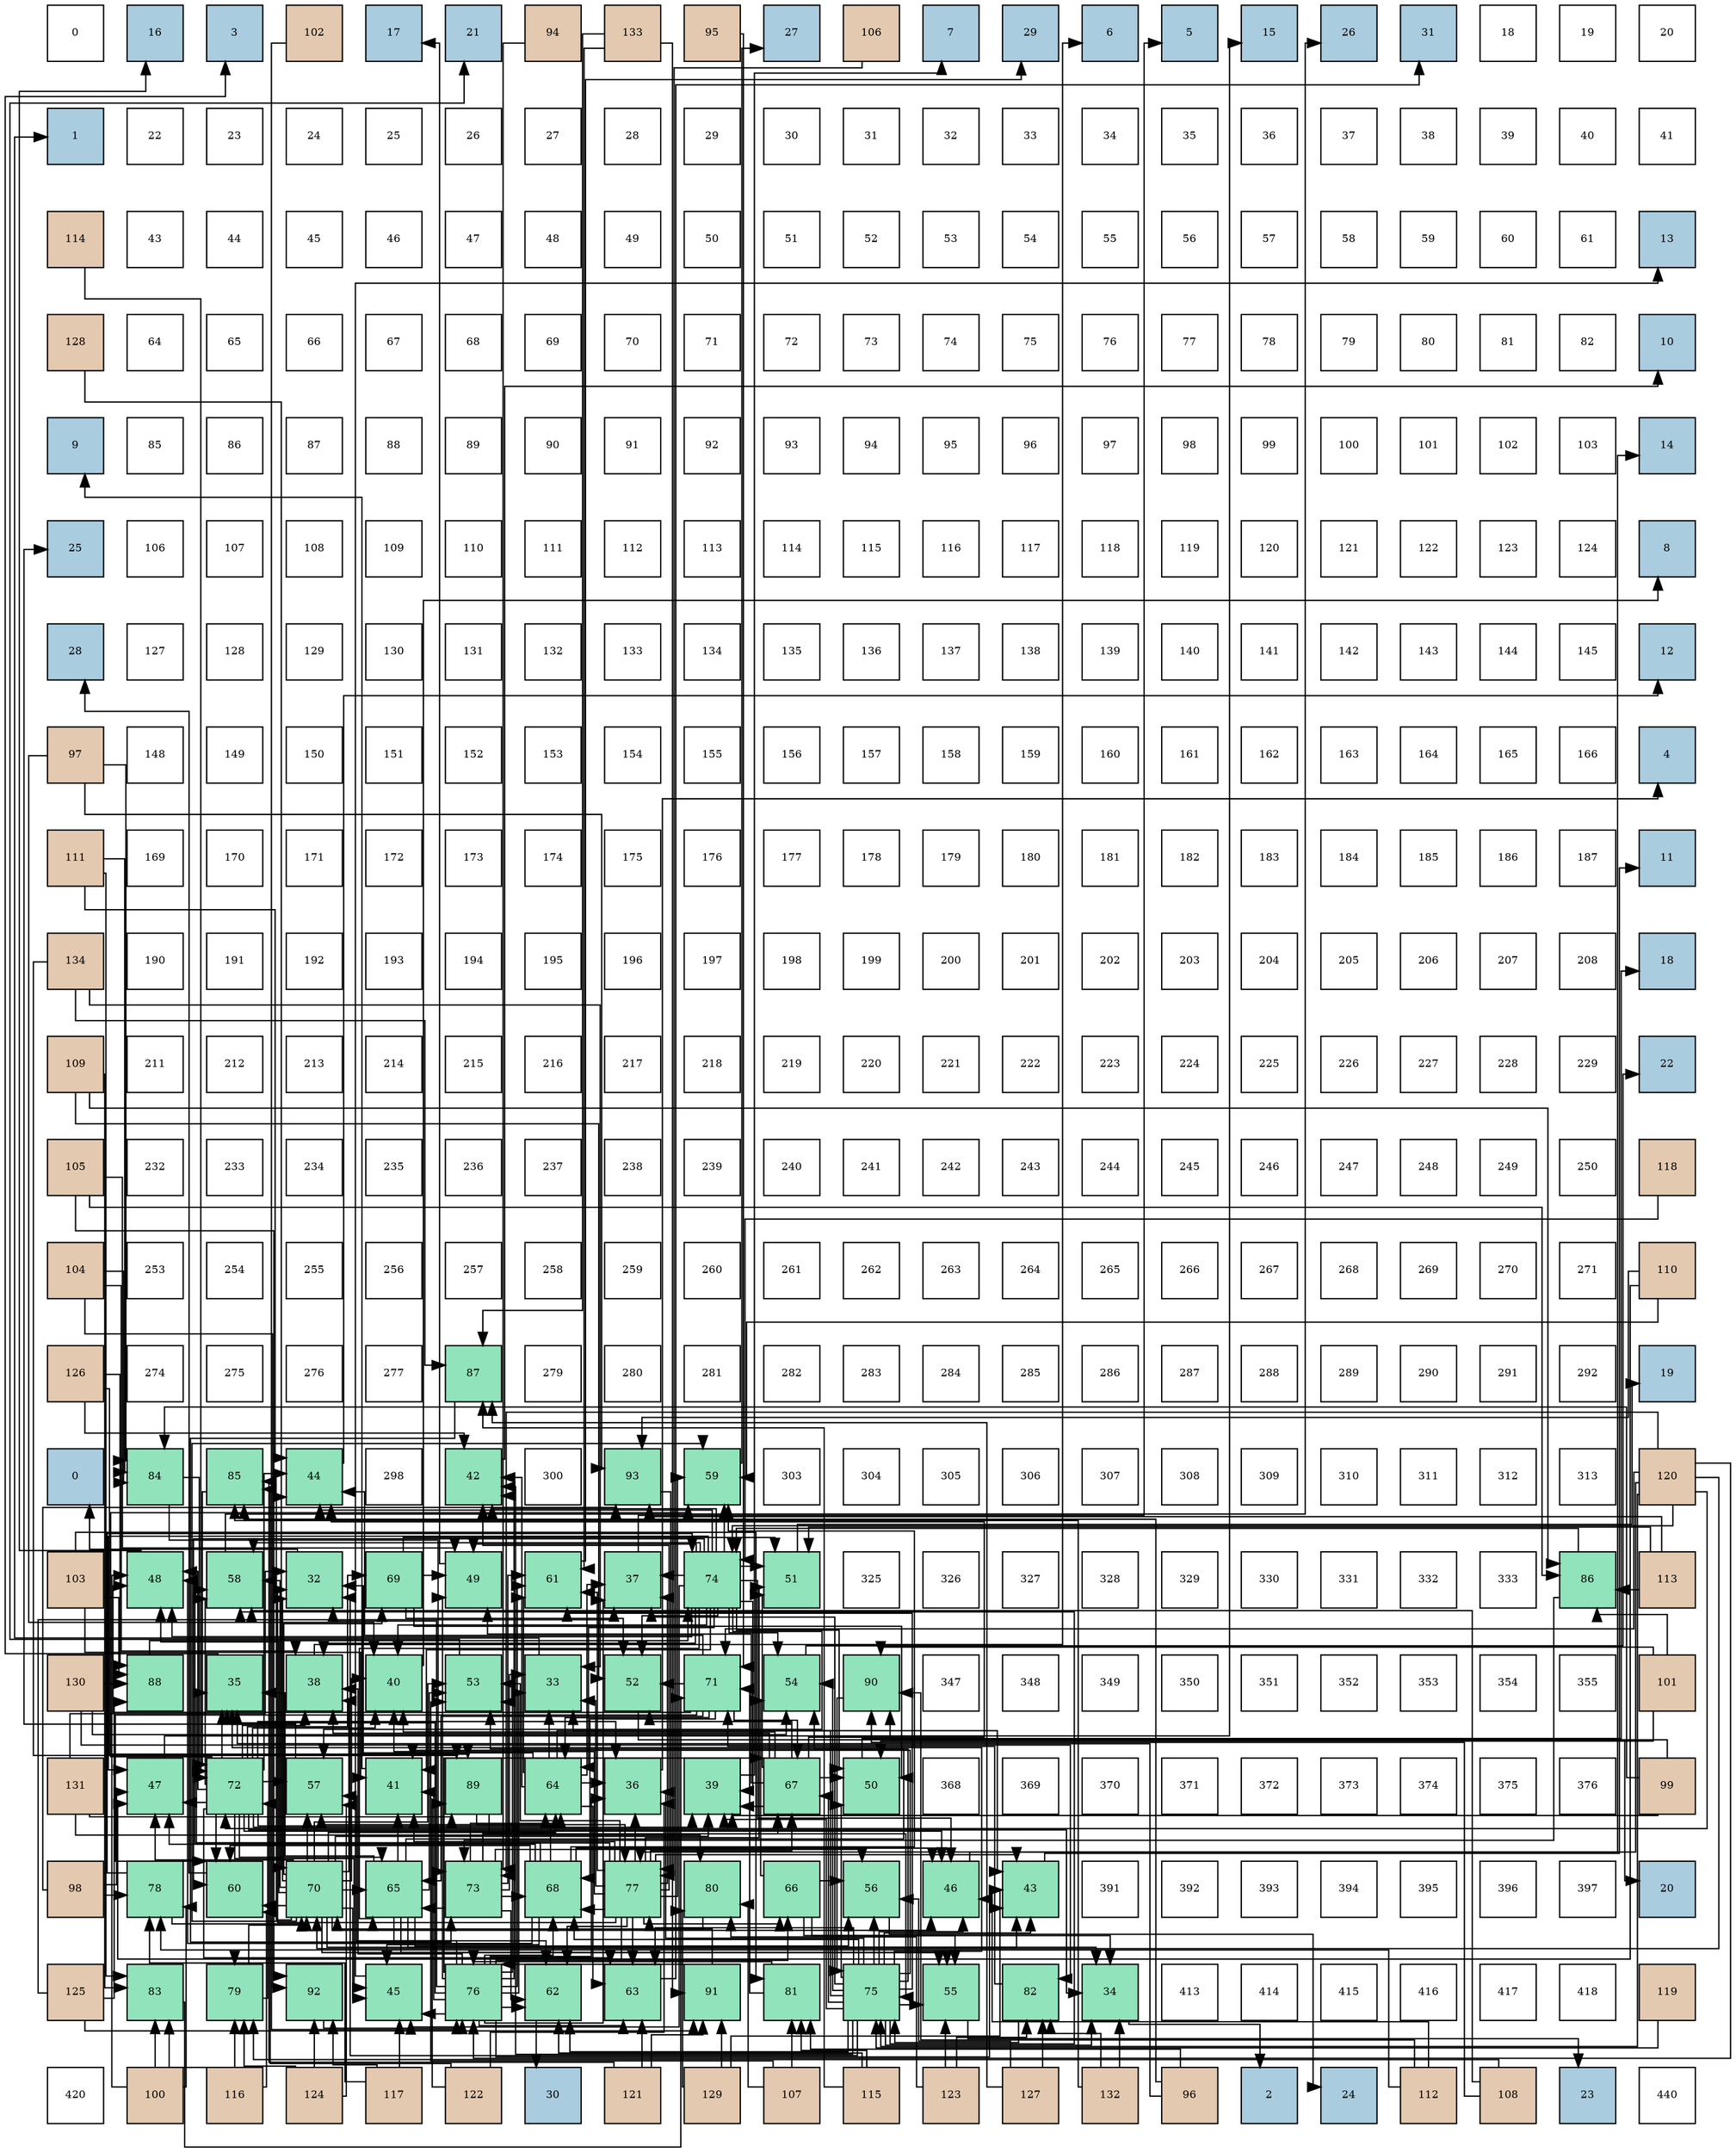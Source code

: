 digraph layout{
 rankdir=TB;
 splines=ortho;
 node [style=filled shape=square fixedsize=true width=0.6];
0[label="0", fontsize=8, fillcolor="#ffffff"];
1[label="16", fontsize=8, fillcolor="#a9ccde"];
2[label="3", fontsize=8, fillcolor="#a9ccde"];
3[label="102", fontsize=8, fillcolor="#e3c9af"];
4[label="17", fontsize=8, fillcolor="#a9ccde"];
5[label="21", fontsize=8, fillcolor="#a9ccde"];
6[label="94", fontsize=8, fillcolor="#e3c9af"];
7[label="133", fontsize=8, fillcolor="#e3c9af"];
8[label="95", fontsize=8, fillcolor="#e3c9af"];
9[label="27", fontsize=8, fillcolor="#a9ccde"];
10[label="106", fontsize=8, fillcolor="#e3c9af"];
11[label="7", fontsize=8, fillcolor="#a9ccde"];
12[label="29", fontsize=8, fillcolor="#a9ccde"];
13[label="6", fontsize=8, fillcolor="#a9ccde"];
14[label="5", fontsize=8, fillcolor="#a9ccde"];
15[label="15", fontsize=8, fillcolor="#a9ccde"];
16[label="26", fontsize=8, fillcolor="#a9ccde"];
17[label="31", fontsize=8, fillcolor="#a9ccde"];
18[label="18", fontsize=8, fillcolor="#ffffff"];
19[label="19", fontsize=8, fillcolor="#ffffff"];
20[label="20", fontsize=8, fillcolor="#ffffff"];
21[label="1", fontsize=8, fillcolor="#a9ccde"];
22[label="22", fontsize=8, fillcolor="#ffffff"];
23[label="23", fontsize=8, fillcolor="#ffffff"];
24[label="24", fontsize=8, fillcolor="#ffffff"];
25[label="25", fontsize=8, fillcolor="#ffffff"];
26[label="26", fontsize=8, fillcolor="#ffffff"];
27[label="27", fontsize=8, fillcolor="#ffffff"];
28[label="28", fontsize=8, fillcolor="#ffffff"];
29[label="29", fontsize=8, fillcolor="#ffffff"];
30[label="30", fontsize=8, fillcolor="#ffffff"];
31[label="31", fontsize=8, fillcolor="#ffffff"];
32[label="32", fontsize=8, fillcolor="#ffffff"];
33[label="33", fontsize=8, fillcolor="#ffffff"];
34[label="34", fontsize=8, fillcolor="#ffffff"];
35[label="35", fontsize=8, fillcolor="#ffffff"];
36[label="36", fontsize=8, fillcolor="#ffffff"];
37[label="37", fontsize=8, fillcolor="#ffffff"];
38[label="38", fontsize=8, fillcolor="#ffffff"];
39[label="39", fontsize=8, fillcolor="#ffffff"];
40[label="40", fontsize=8, fillcolor="#ffffff"];
41[label="41", fontsize=8, fillcolor="#ffffff"];
42[label="114", fontsize=8, fillcolor="#e3c9af"];
43[label="43", fontsize=8, fillcolor="#ffffff"];
44[label="44", fontsize=8, fillcolor="#ffffff"];
45[label="45", fontsize=8, fillcolor="#ffffff"];
46[label="46", fontsize=8, fillcolor="#ffffff"];
47[label="47", fontsize=8, fillcolor="#ffffff"];
48[label="48", fontsize=8, fillcolor="#ffffff"];
49[label="49", fontsize=8, fillcolor="#ffffff"];
50[label="50", fontsize=8, fillcolor="#ffffff"];
51[label="51", fontsize=8, fillcolor="#ffffff"];
52[label="52", fontsize=8, fillcolor="#ffffff"];
53[label="53", fontsize=8, fillcolor="#ffffff"];
54[label="54", fontsize=8, fillcolor="#ffffff"];
55[label="55", fontsize=8, fillcolor="#ffffff"];
56[label="56", fontsize=8, fillcolor="#ffffff"];
57[label="57", fontsize=8, fillcolor="#ffffff"];
58[label="58", fontsize=8, fillcolor="#ffffff"];
59[label="59", fontsize=8, fillcolor="#ffffff"];
60[label="60", fontsize=8, fillcolor="#ffffff"];
61[label="61", fontsize=8, fillcolor="#ffffff"];
62[label="13", fontsize=8, fillcolor="#a9ccde"];
63[label="128", fontsize=8, fillcolor="#e3c9af"];
64[label="64", fontsize=8, fillcolor="#ffffff"];
65[label="65", fontsize=8, fillcolor="#ffffff"];
66[label="66", fontsize=8, fillcolor="#ffffff"];
67[label="67", fontsize=8, fillcolor="#ffffff"];
68[label="68", fontsize=8, fillcolor="#ffffff"];
69[label="69", fontsize=8, fillcolor="#ffffff"];
70[label="70", fontsize=8, fillcolor="#ffffff"];
71[label="71", fontsize=8, fillcolor="#ffffff"];
72[label="72", fontsize=8, fillcolor="#ffffff"];
73[label="73", fontsize=8, fillcolor="#ffffff"];
74[label="74", fontsize=8, fillcolor="#ffffff"];
75[label="75", fontsize=8, fillcolor="#ffffff"];
76[label="76", fontsize=8, fillcolor="#ffffff"];
77[label="77", fontsize=8, fillcolor="#ffffff"];
78[label="78", fontsize=8, fillcolor="#ffffff"];
79[label="79", fontsize=8, fillcolor="#ffffff"];
80[label="80", fontsize=8, fillcolor="#ffffff"];
81[label="81", fontsize=8, fillcolor="#ffffff"];
82[label="82", fontsize=8, fillcolor="#ffffff"];
83[label="10", fontsize=8, fillcolor="#a9ccde"];
84[label="9", fontsize=8, fillcolor="#a9ccde"];
85[label="85", fontsize=8, fillcolor="#ffffff"];
86[label="86", fontsize=8, fillcolor="#ffffff"];
87[label="87", fontsize=8, fillcolor="#ffffff"];
88[label="88", fontsize=8, fillcolor="#ffffff"];
89[label="89", fontsize=8, fillcolor="#ffffff"];
90[label="90", fontsize=8, fillcolor="#ffffff"];
91[label="91", fontsize=8, fillcolor="#ffffff"];
92[label="92", fontsize=8, fillcolor="#ffffff"];
93[label="93", fontsize=8, fillcolor="#ffffff"];
94[label="94", fontsize=8, fillcolor="#ffffff"];
95[label="95", fontsize=8, fillcolor="#ffffff"];
96[label="96", fontsize=8, fillcolor="#ffffff"];
97[label="97", fontsize=8, fillcolor="#ffffff"];
98[label="98", fontsize=8, fillcolor="#ffffff"];
99[label="99", fontsize=8, fillcolor="#ffffff"];
100[label="100", fontsize=8, fillcolor="#ffffff"];
101[label="101", fontsize=8, fillcolor="#ffffff"];
102[label="102", fontsize=8, fillcolor="#ffffff"];
103[label="103", fontsize=8, fillcolor="#ffffff"];
104[label="14", fontsize=8, fillcolor="#a9ccde"];
105[label="25", fontsize=8, fillcolor="#a9ccde"];
106[label="106", fontsize=8, fillcolor="#ffffff"];
107[label="107", fontsize=8, fillcolor="#ffffff"];
108[label="108", fontsize=8, fillcolor="#ffffff"];
109[label="109", fontsize=8, fillcolor="#ffffff"];
110[label="110", fontsize=8, fillcolor="#ffffff"];
111[label="111", fontsize=8, fillcolor="#ffffff"];
112[label="112", fontsize=8, fillcolor="#ffffff"];
113[label="113", fontsize=8, fillcolor="#ffffff"];
114[label="114", fontsize=8, fillcolor="#ffffff"];
115[label="115", fontsize=8, fillcolor="#ffffff"];
116[label="116", fontsize=8, fillcolor="#ffffff"];
117[label="117", fontsize=8, fillcolor="#ffffff"];
118[label="118", fontsize=8, fillcolor="#ffffff"];
119[label="119", fontsize=8, fillcolor="#ffffff"];
120[label="120", fontsize=8, fillcolor="#ffffff"];
121[label="121", fontsize=8, fillcolor="#ffffff"];
122[label="122", fontsize=8, fillcolor="#ffffff"];
123[label="123", fontsize=8, fillcolor="#ffffff"];
124[label="124", fontsize=8, fillcolor="#ffffff"];
125[label="8", fontsize=8, fillcolor="#a9ccde"];
126[label="28", fontsize=8, fillcolor="#a9ccde"];
127[label="127", fontsize=8, fillcolor="#ffffff"];
128[label="128", fontsize=8, fillcolor="#ffffff"];
129[label="129", fontsize=8, fillcolor="#ffffff"];
130[label="130", fontsize=8, fillcolor="#ffffff"];
131[label="131", fontsize=8, fillcolor="#ffffff"];
132[label="132", fontsize=8, fillcolor="#ffffff"];
133[label="133", fontsize=8, fillcolor="#ffffff"];
134[label="134", fontsize=8, fillcolor="#ffffff"];
135[label="135", fontsize=8, fillcolor="#ffffff"];
136[label="136", fontsize=8, fillcolor="#ffffff"];
137[label="137", fontsize=8, fillcolor="#ffffff"];
138[label="138", fontsize=8, fillcolor="#ffffff"];
139[label="139", fontsize=8, fillcolor="#ffffff"];
140[label="140", fontsize=8, fillcolor="#ffffff"];
141[label="141", fontsize=8, fillcolor="#ffffff"];
142[label="142", fontsize=8, fillcolor="#ffffff"];
143[label="143", fontsize=8, fillcolor="#ffffff"];
144[label="144", fontsize=8, fillcolor="#ffffff"];
145[label="145", fontsize=8, fillcolor="#ffffff"];
146[label="12", fontsize=8, fillcolor="#a9ccde"];
147[label="97", fontsize=8, fillcolor="#e3c9af"];
148[label="148", fontsize=8, fillcolor="#ffffff"];
149[label="149", fontsize=8, fillcolor="#ffffff"];
150[label="150", fontsize=8, fillcolor="#ffffff"];
151[label="151", fontsize=8, fillcolor="#ffffff"];
152[label="152", fontsize=8, fillcolor="#ffffff"];
153[label="153", fontsize=8, fillcolor="#ffffff"];
154[label="154", fontsize=8, fillcolor="#ffffff"];
155[label="155", fontsize=8, fillcolor="#ffffff"];
156[label="156", fontsize=8, fillcolor="#ffffff"];
157[label="157", fontsize=8, fillcolor="#ffffff"];
158[label="158", fontsize=8, fillcolor="#ffffff"];
159[label="159", fontsize=8, fillcolor="#ffffff"];
160[label="160", fontsize=8, fillcolor="#ffffff"];
161[label="161", fontsize=8, fillcolor="#ffffff"];
162[label="162", fontsize=8, fillcolor="#ffffff"];
163[label="163", fontsize=8, fillcolor="#ffffff"];
164[label="164", fontsize=8, fillcolor="#ffffff"];
165[label="165", fontsize=8, fillcolor="#ffffff"];
166[label="166", fontsize=8, fillcolor="#ffffff"];
167[label="4", fontsize=8, fillcolor="#a9ccde"];
168[label="111", fontsize=8, fillcolor="#e3c9af"];
169[label="169", fontsize=8, fillcolor="#ffffff"];
170[label="170", fontsize=8, fillcolor="#ffffff"];
171[label="171", fontsize=8, fillcolor="#ffffff"];
172[label="172", fontsize=8, fillcolor="#ffffff"];
173[label="173", fontsize=8, fillcolor="#ffffff"];
174[label="174", fontsize=8, fillcolor="#ffffff"];
175[label="175", fontsize=8, fillcolor="#ffffff"];
176[label="176", fontsize=8, fillcolor="#ffffff"];
177[label="177", fontsize=8, fillcolor="#ffffff"];
178[label="178", fontsize=8, fillcolor="#ffffff"];
179[label="179", fontsize=8, fillcolor="#ffffff"];
180[label="180", fontsize=8, fillcolor="#ffffff"];
181[label="181", fontsize=8, fillcolor="#ffffff"];
182[label="182", fontsize=8, fillcolor="#ffffff"];
183[label="183", fontsize=8, fillcolor="#ffffff"];
184[label="184", fontsize=8, fillcolor="#ffffff"];
185[label="185", fontsize=8, fillcolor="#ffffff"];
186[label="186", fontsize=8, fillcolor="#ffffff"];
187[label="187", fontsize=8, fillcolor="#ffffff"];
188[label="11", fontsize=8, fillcolor="#a9ccde"];
189[label="134", fontsize=8, fillcolor="#e3c9af"];
190[label="190", fontsize=8, fillcolor="#ffffff"];
191[label="191", fontsize=8, fillcolor="#ffffff"];
192[label="192", fontsize=8, fillcolor="#ffffff"];
193[label="193", fontsize=8, fillcolor="#ffffff"];
194[label="194", fontsize=8, fillcolor="#ffffff"];
195[label="195", fontsize=8, fillcolor="#ffffff"];
196[label="196", fontsize=8, fillcolor="#ffffff"];
197[label="197", fontsize=8, fillcolor="#ffffff"];
198[label="198", fontsize=8, fillcolor="#ffffff"];
199[label="199", fontsize=8, fillcolor="#ffffff"];
200[label="200", fontsize=8, fillcolor="#ffffff"];
201[label="201", fontsize=8, fillcolor="#ffffff"];
202[label="202", fontsize=8, fillcolor="#ffffff"];
203[label="203", fontsize=8, fillcolor="#ffffff"];
204[label="204", fontsize=8, fillcolor="#ffffff"];
205[label="205", fontsize=8, fillcolor="#ffffff"];
206[label="206", fontsize=8, fillcolor="#ffffff"];
207[label="207", fontsize=8, fillcolor="#ffffff"];
208[label="208", fontsize=8, fillcolor="#ffffff"];
209[label="18", fontsize=8, fillcolor="#a9ccde"];
210[label="109", fontsize=8, fillcolor="#e3c9af"];
211[label="211", fontsize=8, fillcolor="#ffffff"];
212[label="212", fontsize=8, fillcolor="#ffffff"];
213[label="213", fontsize=8, fillcolor="#ffffff"];
214[label="214", fontsize=8, fillcolor="#ffffff"];
215[label="215", fontsize=8, fillcolor="#ffffff"];
216[label="216", fontsize=8, fillcolor="#ffffff"];
217[label="217", fontsize=8, fillcolor="#ffffff"];
218[label="218", fontsize=8, fillcolor="#ffffff"];
219[label="219", fontsize=8, fillcolor="#ffffff"];
220[label="220", fontsize=8, fillcolor="#ffffff"];
221[label="221", fontsize=8, fillcolor="#ffffff"];
222[label="222", fontsize=8, fillcolor="#ffffff"];
223[label="223", fontsize=8, fillcolor="#ffffff"];
224[label="224", fontsize=8, fillcolor="#ffffff"];
225[label="225", fontsize=8, fillcolor="#ffffff"];
226[label="226", fontsize=8, fillcolor="#ffffff"];
227[label="227", fontsize=8, fillcolor="#ffffff"];
228[label="228", fontsize=8, fillcolor="#ffffff"];
229[label="229", fontsize=8, fillcolor="#ffffff"];
230[label="22", fontsize=8, fillcolor="#a9ccde"];
231[label="105", fontsize=8, fillcolor="#e3c9af"];
232[label="232", fontsize=8, fillcolor="#ffffff"];
233[label="233", fontsize=8, fillcolor="#ffffff"];
234[label="234", fontsize=8, fillcolor="#ffffff"];
235[label="235", fontsize=8, fillcolor="#ffffff"];
236[label="236", fontsize=8, fillcolor="#ffffff"];
237[label="237", fontsize=8, fillcolor="#ffffff"];
238[label="238", fontsize=8, fillcolor="#ffffff"];
239[label="239", fontsize=8, fillcolor="#ffffff"];
240[label="240", fontsize=8, fillcolor="#ffffff"];
241[label="241", fontsize=8, fillcolor="#ffffff"];
242[label="242", fontsize=8, fillcolor="#ffffff"];
243[label="243", fontsize=8, fillcolor="#ffffff"];
244[label="244", fontsize=8, fillcolor="#ffffff"];
245[label="245", fontsize=8, fillcolor="#ffffff"];
246[label="246", fontsize=8, fillcolor="#ffffff"];
247[label="247", fontsize=8, fillcolor="#ffffff"];
248[label="248", fontsize=8, fillcolor="#ffffff"];
249[label="249", fontsize=8, fillcolor="#ffffff"];
250[label="250", fontsize=8, fillcolor="#ffffff"];
251[label="118", fontsize=8, fillcolor="#e3c9af"];
252[label="104", fontsize=8, fillcolor="#e3c9af"];
253[label="253", fontsize=8, fillcolor="#ffffff"];
254[label="254", fontsize=8, fillcolor="#ffffff"];
255[label="255", fontsize=8, fillcolor="#ffffff"];
256[label="256", fontsize=8, fillcolor="#ffffff"];
257[label="257", fontsize=8, fillcolor="#ffffff"];
258[label="258", fontsize=8, fillcolor="#ffffff"];
259[label="259", fontsize=8, fillcolor="#ffffff"];
260[label="260", fontsize=8, fillcolor="#ffffff"];
261[label="261", fontsize=8, fillcolor="#ffffff"];
262[label="262", fontsize=8, fillcolor="#ffffff"];
263[label="263", fontsize=8, fillcolor="#ffffff"];
264[label="264", fontsize=8, fillcolor="#ffffff"];
265[label="265", fontsize=8, fillcolor="#ffffff"];
266[label="266", fontsize=8, fillcolor="#ffffff"];
267[label="267", fontsize=8, fillcolor="#ffffff"];
268[label="268", fontsize=8, fillcolor="#ffffff"];
269[label="269", fontsize=8, fillcolor="#ffffff"];
270[label="270", fontsize=8, fillcolor="#ffffff"];
271[label="271", fontsize=8, fillcolor="#ffffff"];
272[label="110", fontsize=8, fillcolor="#e3c9af"];
273[label="126", fontsize=8, fillcolor="#e3c9af"];
274[label="274", fontsize=8, fillcolor="#ffffff"];
275[label="275", fontsize=8, fillcolor="#ffffff"];
276[label="276", fontsize=8, fillcolor="#ffffff"];
277[label="277", fontsize=8, fillcolor="#ffffff"];
278[label="87", fontsize=8, fillcolor="#91e3bb"];
279[label="279", fontsize=8, fillcolor="#ffffff"];
280[label="280", fontsize=8, fillcolor="#ffffff"];
281[label="281", fontsize=8, fillcolor="#ffffff"];
282[label="282", fontsize=8, fillcolor="#ffffff"];
283[label="283", fontsize=8, fillcolor="#ffffff"];
284[label="284", fontsize=8, fillcolor="#ffffff"];
285[label="285", fontsize=8, fillcolor="#ffffff"];
286[label="286", fontsize=8, fillcolor="#ffffff"];
287[label="287", fontsize=8, fillcolor="#ffffff"];
288[label="288", fontsize=8, fillcolor="#ffffff"];
289[label="289", fontsize=8, fillcolor="#ffffff"];
290[label="290", fontsize=8, fillcolor="#ffffff"];
291[label="291", fontsize=8, fillcolor="#ffffff"];
292[label="292", fontsize=8, fillcolor="#ffffff"];
293[label="19", fontsize=8, fillcolor="#a9ccde"];
294[label="0", fontsize=8, fillcolor="#a9ccde"];
295[label="84", fontsize=8, fillcolor="#91e3bb"];
296[label="85", fontsize=8, fillcolor="#91e3bb"];
297[label="44", fontsize=8, fillcolor="#91e3bb"];
298[label="298", fontsize=8, fillcolor="#ffffff"];
299[label="42", fontsize=8, fillcolor="#91e3bb"];
300[label="300", fontsize=8, fillcolor="#ffffff"];
301[label="93", fontsize=8, fillcolor="#91e3bb"];
302[label="59", fontsize=8, fillcolor="#91e3bb"];
303[label="303", fontsize=8, fillcolor="#ffffff"];
304[label="304", fontsize=8, fillcolor="#ffffff"];
305[label="305", fontsize=8, fillcolor="#ffffff"];
306[label="306", fontsize=8, fillcolor="#ffffff"];
307[label="307", fontsize=8, fillcolor="#ffffff"];
308[label="308", fontsize=8, fillcolor="#ffffff"];
309[label="309", fontsize=8, fillcolor="#ffffff"];
310[label="310", fontsize=8, fillcolor="#ffffff"];
311[label="311", fontsize=8, fillcolor="#ffffff"];
312[label="312", fontsize=8, fillcolor="#ffffff"];
313[label="313", fontsize=8, fillcolor="#ffffff"];
314[label="120", fontsize=8, fillcolor="#e3c9af"];
315[label="103", fontsize=8, fillcolor="#e3c9af"];
316[label="48", fontsize=8, fillcolor="#91e3bb"];
317[label="58", fontsize=8, fillcolor="#91e3bb"];
318[label="32", fontsize=8, fillcolor="#91e3bb"];
319[label="69", fontsize=8, fillcolor="#91e3bb"];
320[label="49", fontsize=8, fillcolor="#91e3bb"];
321[label="61", fontsize=8, fillcolor="#91e3bb"];
322[label="37", fontsize=8, fillcolor="#91e3bb"];
323[label="74", fontsize=8, fillcolor="#91e3bb"];
324[label="51", fontsize=8, fillcolor="#91e3bb"];
325[label="325", fontsize=8, fillcolor="#ffffff"];
326[label="326", fontsize=8, fillcolor="#ffffff"];
327[label="327", fontsize=8, fillcolor="#ffffff"];
328[label="328", fontsize=8, fillcolor="#ffffff"];
329[label="329", fontsize=8, fillcolor="#ffffff"];
330[label="330", fontsize=8, fillcolor="#ffffff"];
331[label="331", fontsize=8, fillcolor="#ffffff"];
332[label="332", fontsize=8, fillcolor="#ffffff"];
333[label="333", fontsize=8, fillcolor="#ffffff"];
334[label="86", fontsize=8, fillcolor="#91e3bb"];
335[label="113", fontsize=8, fillcolor="#e3c9af"];
336[label="130", fontsize=8, fillcolor="#e3c9af"];
337[label="88", fontsize=8, fillcolor="#91e3bb"];
338[label="35", fontsize=8, fillcolor="#91e3bb"];
339[label="38", fontsize=8, fillcolor="#91e3bb"];
340[label="40", fontsize=8, fillcolor="#91e3bb"];
341[label="53", fontsize=8, fillcolor="#91e3bb"];
342[label="33", fontsize=8, fillcolor="#91e3bb"];
343[label="52", fontsize=8, fillcolor="#91e3bb"];
344[label="71", fontsize=8, fillcolor="#91e3bb"];
345[label="54", fontsize=8, fillcolor="#91e3bb"];
346[label="90", fontsize=8, fillcolor="#91e3bb"];
347[label="347", fontsize=8, fillcolor="#ffffff"];
348[label="348", fontsize=8, fillcolor="#ffffff"];
349[label="349", fontsize=8, fillcolor="#ffffff"];
350[label="350", fontsize=8, fillcolor="#ffffff"];
351[label="351", fontsize=8, fillcolor="#ffffff"];
352[label="352", fontsize=8, fillcolor="#ffffff"];
353[label="353", fontsize=8, fillcolor="#ffffff"];
354[label="354", fontsize=8, fillcolor="#ffffff"];
355[label="355", fontsize=8, fillcolor="#ffffff"];
356[label="101", fontsize=8, fillcolor="#e3c9af"];
357[label="131", fontsize=8, fillcolor="#e3c9af"];
358[label="47", fontsize=8, fillcolor="#91e3bb"];
359[label="72", fontsize=8, fillcolor="#91e3bb"];
360[label="57", fontsize=8, fillcolor="#91e3bb"];
361[label="41", fontsize=8, fillcolor="#91e3bb"];
362[label="89", fontsize=8, fillcolor="#91e3bb"];
363[label="64", fontsize=8, fillcolor="#91e3bb"];
364[label="36", fontsize=8, fillcolor="#91e3bb"];
365[label="39", fontsize=8, fillcolor="#91e3bb"];
366[label="67", fontsize=8, fillcolor="#91e3bb"];
367[label="50", fontsize=8, fillcolor="#91e3bb"];
368[label="368", fontsize=8, fillcolor="#ffffff"];
369[label="369", fontsize=8, fillcolor="#ffffff"];
370[label="370", fontsize=8, fillcolor="#ffffff"];
371[label="371", fontsize=8, fillcolor="#ffffff"];
372[label="372", fontsize=8, fillcolor="#ffffff"];
373[label="373", fontsize=8, fillcolor="#ffffff"];
374[label="374", fontsize=8, fillcolor="#ffffff"];
375[label="375", fontsize=8, fillcolor="#ffffff"];
376[label="376", fontsize=8, fillcolor="#ffffff"];
377[label="99", fontsize=8, fillcolor="#e3c9af"];
378[label="98", fontsize=8, fillcolor="#e3c9af"];
379[label="78", fontsize=8, fillcolor="#91e3bb"];
380[label="60", fontsize=8, fillcolor="#91e3bb"];
381[label="70", fontsize=8, fillcolor="#91e3bb"];
382[label="65", fontsize=8, fillcolor="#91e3bb"];
383[label="73", fontsize=8, fillcolor="#91e3bb"];
384[label="68", fontsize=8, fillcolor="#91e3bb"];
385[label="77", fontsize=8, fillcolor="#91e3bb"];
386[label="80", fontsize=8, fillcolor="#91e3bb"];
387[label="66", fontsize=8, fillcolor="#91e3bb"];
388[label="56", fontsize=8, fillcolor="#91e3bb"];
389[label="46", fontsize=8, fillcolor="#91e3bb"];
390[label="43", fontsize=8, fillcolor="#91e3bb"];
391[label="391", fontsize=8, fillcolor="#ffffff"];
392[label="392", fontsize=8, fillcolor="#ffffff"];
393[label="393", fontsize=8, fillcolor="#ffffff"];
394[label="394", fontsize=8, fillcolor="#ffffff"];
395[label="395", fontsize=8, fillcolor="#ffffff"];
396[label="396", fontsize=8, fillcolor="#ffffff"];
397[label="397", fontsize=8, fillcolor="#ffffff"];
398[label="20", fontsize=8, fillcolor="#a9ccde"];
399[label="125", fontsize=8, fillcolor="#e3c9af"];
400[label="83", fontsize=8, fillcolor="#91e3bb"];
401[label="79", fontsize=8, fillcolor="#91e3bb"];
402[label="92", fontsize=8, fillcolor="#91e3bb"];
403[label="45", fontsize=8, fillcolor="#91e3bb"];
404[label="76", fontsize=8, fillcolor="#91e3bb"];
405[label="62", fontsize=8, fillcolor="#91e3bb"];
406[label="63", fontsize=8, fillcolor="#91e3bb"];
407[label="91", fontsize=8, fillcolor="#91e3bb"];
408[label="81", fontsize=8, fillcolor="#91e3bb"];
409[label="75", fontsize=8, fillcolor="#91e3bb"];
410[label="55", fontsize=8, fillcolor="#91e3bb"];
411[label="82", fontsize=8, fillcolor="#91e3bb"];
412[label="34", fontsize=8, fillcolor="#91e3bb"];
413[label="413", fontsize=8, fillcolor="#ffffff"];
414[label="414", fontsize=8, fillcolor="#ffffff"];
415[label="415", fontsize=8, fillcolor="#ffffff"];
416[label="416", fontsize=8, fillcolor="#ffffff"];
417[label="417", fontsize=8, fillcolor="#ffffff"];
418[label="418", fontsize=8, fillcolor="#ffffff"];
419[label="119", fontsize=8, fillcolor="#e3c9af"];
420[label="420", fontsize=8, fillcolor="#ffffff"];
421[label="100", fontsize=8, fillcolor="#e3c9af"];
422[label="116", fontsize=8, fillcolor="#e3c9af"];
423[label="124", fontsize=8, fillcolor="#e3c9af"];
424[label="117", fontsize=8, fillcolor="#e3c9af"];
425[label="122", fontsize=8, fillcolor="#e3c9af"];
426[label="30", fontsize=8, fillcolor="#a9ccde"];
427[label="121", fontsize=8, fillcolor="#e3c9af"];
428[label="129", fontsize=8, fillcolor="#e3c9af"];
429[label="107", fontsize=8, fillcolor="#e3c9af"];
430[label="115", fontsize=8, fillcolor="#e3c9af"];
431[label="123", fontsize=8, fillcolor="#e3c9af"];
432[label="127", fontsize=8, fillcolor="#e3c9af"];
433[label="132", fontsize=8, fillcolor="#e3c9af"];
434[label="96", fontsize=8, fillcolor="#e3c9af"];
435[label="2", fontsize=8, fillcolor="#a9ccde"];
436[label="24", fontsize=8, fillcolor="#a9ccde"];
437[label="112", fontsize=8, fillcolor="#e3c9af"];
438[label="108", fontsize=8, fillcolor="#e3c9af"];
439[label="23", fontsize=8, fillcolor="#a9ccde"];
440[label="440", fontsize=8, fillcolor="#ffffff"];
edge [constraint=false, style=vis];318 -> 294;
342 -> 21;
412 -> 435;
338 -> 2;
364 -> 167;
322 -> 14;
339 -> 13;
365 -> 11;
340 -> 125;
361 -> 84;
299 -> 83;
390 -> 188;
297 -> 146;
403 -> 62;
389 -> 104;
358 -> 15;
316 -> 1;
320 -> 4;
367 -> 209;
324 -> 293;
343 -> 398;
341 -> 5;
345 -> 230;
410 -> 439;
388 -> 436;
360 -> 105;
317 -> 16;
302 -> 9;
380 -> 126;
321 -> 12;
405 -> 426;
406 -> 17;
363 -> 318;
363 -> 342;
363 -> 364;
363 -> 322;
363 -> 299;
363 -> 390;
363 -> 321;
363 -> 406;
382 -> 412;
382 -> 338;
382 -> 361;
382 -> 341;
382 -> 345;
382 -> 410;
382 -> 388;
382 -> 405;
387 -> 412;
387 -> 345;
387 -> 410;
387 -> 388;
366 -> 339;
366 -> 365;
366 -> 340;
366 -> 297;
366 -> 320;
366 -> 367;
366 -> 324;
366 -> 343;
384 -> 403;
384 -> 389;
384 -> 358;
384 -> 316;
384 -> 360;
384 -> 317;
384 -> 302;
384 -> 380;
319 -> 320;
319 -> 367;
319 -> 324;
319 -> 343;
381 -> 318;
381 -> 339;
381 -> 365;
381 -> 340;
381 -> 390;
381 -> 297;
381 -> 403;
381 -> 389;
381 -> 358;
381 -> 316;
381 -> 341;
381 -> 410;
381 -> 360;
381 -> 317;
381 -> 302;
381 -> 380;
381 -> 363;
381 -> 382;
381 -> 319;
344 -> 297;
344 -> 316;
344 -> 343;
344 -> 380;
344 -> 363;
344 -> 382;
344 -> 366;
344 -> 384;
359 -> 412;
359 -> 338;
359 -> 364;
359 -> 339;
359 -> 365;
359 -> 340;
359 -> 297;
359 -> 403;
359 -> 389;
359 -> 358;
359 -> 316;
359 -> 360;
359 -> 317;
359 -> 302;
359 -> 380;
359 -> 406;
359 -> 363;
359 -> 382;
359 -> 319;
383 -> 342;
383 -> 388;
383 -> 321;
383 -> 405;
383 -> 363;
383 -> 382;
383 -> 366;
383 -> 384;
323 -> 322;
323 -> 339;
323 -> 365;
323 -> 340;
323 -> 361;
323 -> 299;
323 -> 297;
323 -> 403;
323 -> 389;
323 -> 358;
323 -> 316;
323 -> 320;
323 -> 367;
323 -> 324;
323 -> 343;
323 -> 345;
323 -> 360;
323 -> 317;
323 -> 302;
323 -> 380;
323 -> 363;
323 -> 382;
409 -> 318;
409 -> 342;
409 -> 412;
409 -> 338;
409 -> 364;
409 -> 322;
409 -> 365;
409 -> 361;
409 -> 299;
409 -> 390;
409 -> 389;
409 -> 367;
409 -> 341;
409 -> 345;
409 -> 410;
409 -> 388;
409 -> 317;
409 -> 321;
409 -> 405;
409 -> 406;
409 -> 366;
409 -> 384;
404 -> 318;
404 -> 342;
404 -> 338;
404 -> 364;
404 -> 322;
404 -> 339;
404 -> 361;
404 -> 299;
404 -> 390;
404 -> 403;
404 -> 320;
404 -> 341;
404 -> 360;
404 -> 321;
404 -> 405;
404 -> 406;
404 -> 387;
404 -> 366;
404 -> 384;
385 -> 318;
385 -> 342;
385 -> 338;
385 -> 364;
385 -> 322;
385 -> 340;
385 -> 361;
385 -> 299;
385 -> 390;
385 -> 358;
385 -> 324;
385 -> 341;
385 -> 302;
385 -> 321;
385 -> 405;
385 -> 406;
385 -> 387;
385 -> 366;
385 -> 384;
379 -> 381;
379 -> 323;
401 -> 381;
401 -> 359;
386 -> 381;
408 -> 344;
408 -> 404;
411 -> 344;
411 -> 409;
400 -> 344;
295 -> 359;
295 -> 383;
296 -> 359;
334 -> 383;
334 -> 323;
278 -> 383;
337 -> 323;
362 -> 409;
362 -> 385;
346 -> 409;
407 -> 404;
407 -> 385;
402 -> 404;
301 -> 385;
6 -> 383;
8 -> 344;
434 -> 338;
434 -> 408;
434 -> 296;
147 -> 340;
147 -> 295;
147 -> 301;
378 -> 358;
378 -> 379;
378 -> 301;
377 -> 365;
377 -> 295;
377 -> 346;
421 -> 316;
421 -> 379;
421 -> 400;
356 -> 367;
356 -> 334;
356 -> 346;
3 -> 404;
315 -> 361;
315 -> 408;
315 -> 337;
252 -> 339;
252 -> 295;
252 -> 402;
231 -> 320;
231 -> 334;
231 -> 402;
10 -> 385;
429 -> 341;
429 -> 386;
429 -> 408;
438 -> 317;
438 -> 401;
438 -> 346;
210 -> 343;
210 -> 400;
210 -> 334;
272 -> 302;
272 -> 401;
272 -> 301;
168 -> 297;
168 -> 400;
168 -> 295;
437 -> 389;
437 -> 379;
437 -> 346;
335 -> 324;
335 -> 334;
335 -> 301;
42 -> 359;
430 -> 405;
430 -> 408;
430 -> 278;
422 -> 380;
422 -> 401;
422 -> 400;
424 -> 403;
424 -> 379;
424 -> 402;
251 -> 323;
419 -> 409;
314 -> 381;
314 -> 344;
314 -> 359;
314 -> 383;
314 -> 323;
314 -> 409;
314 -> 404;
314 -> 385;
427 -> 406;
427 -> 296;
427 -> 407;
425 -> 364;
425 -> 296;
425 -> 362;
431 -> 410;
431 -> 386;
431 -> 411;
423 -> 360;
423 -> 401;
423 -> 402;
399 -> 322;
399 -> 337;
399 -> 407;
273 -> 299;
273 -> 337;
273 -> 362;
432 -> 388;
432 -> 411;
432 -> 278;
63 -> 381;
428 -> 390;
428 -> 386;
428 -> 407;
336 -> 345;
336 -> 411;
336 -> 337;
357 -> 318;
357 -> 386;
357 -> 362;
433 -> 412;
433 -> 411;
433 -> 296;
7 -> 321;
7 -> 278;
7 -> 407;
189 -> 342;
189 -> 278;
189 -> 362;
edge [constraint=true, style=invis];
0 -> 21 -> 42 -> 63 -> 84 -> 105 -> 126 -> 147 -> 168 -> 189 -> 210 -> 231 -> 252 -> 273 -> 294 -> 315 -> 336 -> 357 -> 378 -> 399 -> 420;
1 -> 22 -> 43 -> 64 -> 85 -> 106 -> 127 -> 148 -> 169 -> 190 -> 211 -> 232 -> 253 -> 274 -> 295 -> 316 -> 337 -> 358 -> 379 -> 400 -> 421;
2 -> 23 -> 44 -> 65 -> 86 -> 107 -> 128 -> 149 -> 170 -> 191 -> 212 -> 233 -> 254 -> 275 -> 296 -> 317 -> 338 -> 359 -> 380 -> 401 -> 422;
3 -> 24 -> 45 -> 66 -> 87 -> 108 -> 129 -> 150 -> 171 -> 192 -> 213 -> 234 -> 255 -> 276 -> 297 -> 318 -> 339 -> 360 -> 381 -> 402 -> 423;
4 -> 25 -> 46 -> 67 -> 88 -> 109 -> 130 -> 151 -> 172 -> 193 -> 214 -> 235 -> 256 -> 277 -> 298 -> 319 -> 340 -> 361 -> 382 -> 403 -> 424;
5 -> 26 -> 47 -> 68 -> 89 -> 110 -> 131 -> 152 -> 173 -> 194 -> 215 -> 236 -> 257 -> 278 -> 299 -> 320 -> 341 -> 362 -> 383 -> 404 -> 425;
6 -> 27 -> 48 -> 69 -> 90 -> 111 -> 132 -> 153 -> 174 -> 195 -> 216 -> 237 -> 258 -> 279 -> 300 -> 321 -> 342 -> 363 -> 384 -> 405 -> 426;
7 -> 28 -> 49 -> 70 -> 91 -> 112 -> 133 -> 154 -> 175 -> 196 -> 217 -> 238 -> 259 -> 280 -> 301 -> 322 -> 343 -> 364 -> 385 -> 406 -> 427;
8 -> 29 -> 50 -> 71 -> 92 -> 113 -> 134 -> 155 -> 176 -> 197 -> 218 -> 239 -> 260 -> 281 -> 302 -> 323 -> 344 -> 365 -> 386 -> 407 -> 428;
9 -> 30 -> 51 -> 72 -> 93 -> 114 -> 135 -> 156 -> 177 -> 198 -> 219 -> 240 -> 261 -> 282 -> 303 -> 324 -> 345 -> 366 -> 387 -> 408 -> 429;
10 -> 31 -> 52 -> 73 -> 94 -> 115 -> 136 -> 157 -> 178 -> 199 -> 220 -> 241 -> 262 -> 283 -> 304 -> 325 -> 346 -> 367 -> 388 -> 409 -> 430;
11 -> 32 -> 53 -> 74 -> 95 -> 116 -> 137 -> 158 -> 179 -> 200 -> 221 -> 242 -> 263 -> 284 -> 305 -> 326 -> 347 -> 368 -> 389 -> 410 -> 431;
12 -> 33 -> 54 -> 75 -> 96 -> 117 -> 138 -> 159 -> 180 -> 201 -> 222 -> 243 -> 264 -> 285 -> 306 -> 327 -> 348 -> 369 -> 390 -> 411 -> 432;
13 -> 34 -> 55 -> 76 -> 97 -> 118 -> 139 -> 160 -> 181 -> 202 -> 223 -> 244 -> 265 -> 286 -> 307 -> 328 -> 349 -> 370 -> 391 -> 412 -> 433;
14 -> 35 -> 56 -> 77 -> 98 -> 119 -> 140 -> 161 -> 182 -> 203 -> 224 -> 245 -> 266 -> 287 -> 308 -> 329 -> 350 -> 371 -> 392 -> 413 -> 434;
15 -> 36 -> 57 -> 78 -> 99 -> 120 -> 141 -> 162 -> 183 -> 204 -> 225 -> 246 -> 267 -> 288 -> 309 -> 330 -> 351 -> 372 -> 393 -> 414 -> 435;
16 -> 37 -> 58 -> 79 -> 100 -> 121 -> 142 -> 163 -> 184 -> 205 -> 226 -> 247 -> 268 -> 289 -> 310 -> 331 -> 352 -> 373 -> 394 -> 415 -> 436;
17 -> 38 -> 59 -> 80 -> 101 -> 122 -> 143 -> 164 -> 185 -> 206 -> 227 -> 248 -> 269 -> 290 -> 311 -> 332 -> 353 -> 374 -> 395 -> 416 -> 437;
18 -> 39 -> 60 -> 81 -> 102 -> 123 -> 144 -> 165 -> 186 -> 207 -> 228 -> 249 -> 270 -> 291 -> 312 -> 333 -> 354 -> 375 -> 396 -> 417 -> 438;
19 -> 40 -> 61 -> 82 -> 103 -> 124 -> 145 -> 166 -> 187 -> 208 -> 229 -> 250 -> 271 -> 292 -> 313 -> 334 -> 355 -> 376 -> 397 -> 418 -> 439;
20 -> 41 -> 62 -> 83 -> 104 -> 125 -> 146 -> 167 -> 188 -> 209 -> 230 -> 251 -> 272 -> 293 -> 314 -> 335 -> 356 -> 377 -> 398 -> 419 -> 440;
rank = same {0 -> 1 -> 2 -> 3 -> 4 -> 5 -> 6 -> 7 -> 8 -> 9 -> 10 -> 11 -> 12 -> 13 -> 14 -> 15 -> 16 -> 17 -> 18 -> 19 -> 20};
rank = same {21 -> 22 -> 23 -> 24 -> 25 -> 26 -> 27 -> 28 -> 29 -> 30 -> 31 -> 32 -> 33 -> 34 -> 35 -> 36 -> 37 -> 38 -> 39 -> 40 -> 41};
rank = same {42 -> 43 -> 44 -> 45 -> 46 -> 47 -> 48 -> 49 -> 50 -> 51 -> 52 -> 53 -> 54 -> 55 -> 56 -> 57 -> 58 -> 59 -> 60 -> 61 -> 62};
rank = same {63 -> 64 -> 65 -> 66 -> 67 -> 68 -> 69 -> 70 -> 71 -> 72 -> 73 -> 74 -> 75 -> 76 -> 77 -> 78 -> 79 -> 80 -> 81 -> 82 -> 83};
rank = same {84 -> 85 -> 86 -> 87 -> 88 -> 89 -> 90 -> 91 -> 92 -> 93 -> 94 -> 95 -> 96 -> 97 -> 98 -> 99 -> 100 -> 101 -> 102 -> 103 -> 104};
rank = same {105 -> 106 -> 107 -> 108 -> 109 -> 110 -> 111 -> 112 -> 113 -> 114 -> 115 -> 116 -> 117 -> 118 -> 119 -> 120 -> 121 -> 122 -> 123 -> 124 -> 125};
rank = same {126 -> 127 -> 128 -> 129 -> 130 -> 131 -> 132 -> 133 -> 134 -> 135 -> 136 -> 137 -> 138 -> 139 -> 140 -> 141 -> 142 -> 143 -> 144 -> 145 -> 146};
rank = same {147 -> 148 -> 149 -> 150 -> 151 -> 152 -> 153 -> 154 -> 155 -> 156 -> 157 -> 158 -> 159 -> 160 -> 161 -> 162 -> 163 -> 164 -> 165 -> 166 -> 167};
rank = same {168 -> 169 -> 170 -> 171 -> 172 -> 173 -> 174 -> 175 -> 176 -> 177 -> 178 -> 179 -> 180 -> 181 -> 182 -> 183 -> 184 -> 185 -> 186 -> 187 -> 188};
rank = same {189 -> 190 -> 191 -> 192 -> 193 -> 194 -> 195 -> 196 -> 197 -> 198 -> 199 -> 200 -> 201 -> 202 -> 203 -> 204 -> 205 -> 206 -> 207 -> 208 -> 209};
rank = same {210 -> 211 -> 212 -> 213 -> 214 -> 215 -> 216 -> 217 -> 218 -> 219 -> 220 -> 221 -> 222 -> 223 -> 224 -> 225 -> 226 -> 227 -> 228 -> 229 -> 230};
rank = same {231 -> 232 -> 233 -> 234 -> 235 -> 236 -> 237 -> 238 -> 239 -> 240 -> 241 -> 242 -> 243 -> 244 -> 245 -> 246 -> 247 -> 248 -> 249 -> 250 -> 251};
rank = same {252 -> 253 -> 254 -> 255 -> 256 -> 257 -> 258 -> 259 -> 260 -> 261 -> 262 -> 263 -> 264 -> 265 -> 266 -> 267 -> 268 -> 269 -> 270 -> 271 -> 272};
rank = same {273 -> 274 -> 275 -> 276 -> 277 -> 278 -> 279 -> 280 -> 281 -> 282 -> 283 -> 284 -> 285 -> 286 -> 287 -> 288 -> 289 -> 290 -> 291 -> 292 -> 293};
rank = same {294 -> 295 -> 296 -> 297 -> 298 -> 299 -> 300 -> 301 -> 302 -> 303 -> 304 -> 305 -> 306 -> 307 -> 308 -> 309 -> 310 -> 311 -> 312 -> 313 -> 314};
rank = same {315 -> 316 -> 317 -> 318 -> 319 -> 320 -> 321 -> 322 -> 323 -> 324 -> 325 -> 326 -> 327 -> 328 -> 329 -> 330 -> 331 -> 332 -> 333 -> 334 -> 335};
rank = same {336 -> 337 -> 338 -> 339 -> 340 -> 341 -> 342 -> 343 -> 344 -> 345 -> 346 -> 347 -> 348 -> 349 -> 350 -> 351 -> 352 -> 353 -> 354 -> 355 -> 356};
rank = same {357 -> 358 -> 359 -> 360 -> 361 -> 362 -> 363 -> 364 -> 365 -> 366 -> 367 -> 368 -> 369 -> 370 -> 371 -> 372 -> 373 -> 374 -> 375 -> 376 -> 377};
rank = same {378 -> 379 -> 380 -> 381 -> 382 -> 383 -> 384 -> 385 -> 386 -> 387 -> 388 -> 389 -> 390 -> 391 -> 392 -> 393 -> 394 -> 395 -> 396 -> 397 -> 398};
rank = same {399 -> 400 -> 401 -> 402 -> 403 -> 404 -> 405 -> 406 -> 407 -> 408 -> 409 -> 410 -> 411 -> 412 -> 413 -> 414 -> 415 -> 416 -> 417 -> 418 -> 419};
rank = same {420 -> 421 -> 422 -> 423 -> 424 -> 425 -> 426 -> 427 -> 428 -> 429 -> 430 -> 431 -> 432 -> 433 -> 434 -> 435 -> 436 -> 437 -> 438 -> 439 -> 440};
}